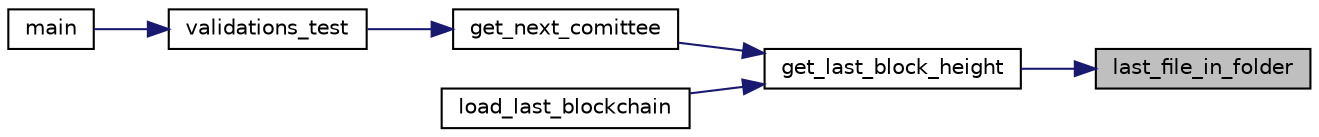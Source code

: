 digraph "last_file_in_folder"
{
 // LATEX_PDF_SIZE
  edge [fontname="Helvetica",fontsize="10",labelfontname="Helvetica",labelfontsize="10"];
  node [fontname="Helvetica",fontsize="10",shape=record];
  rankdir="RL";
  Node1 [label="last_file_in_folder",height=0.2,width=0.4,color="black", fillcolor="grey75", style="filled", fontcolor="black",tooltip="Return the last file (reverse alphabetical order) of a folder path."];
  Node1 -> Node2 [dir="back",color="midnightblue",fontsize="10",style="solid",fontname="Helvetica"];
  Node2 [label="get_last_block_height",height=0.2,width=0.4,color="black", fillcolor="white", style="filled",URL="$block_8c.html#add83a1752a104b44d130b12342762011",tooltip="Get the last block height."];
  Node2 -> Node3 [dir="back",color="midnightblue",fontsize="10",style="solid",fontname="Helvetica"];
  Node3 [label="get_next_comittee",height=0.2,width=0.4,color="black", fillcolor="white", style="filled",URL="$validators_8c.html#a46a683358e281bebc6b77b1084b05bbb",tooltip="Get the a comittee RSA public keys on a specific epoch."];
  Node3 -> Node4 [dir="back",color="midnightblue",fontsize="10",style="solid",fontname="Helvetica"];
  Node4 [label="validations_test",height=0.2,width=0.4,color="black", fillcolor="white", style="filled",URL="$validations__test_8c.html#ab838b4317c66f7c0e811c0bb3b595d2f",tooltip=" "];
  Node4 -> Node5 [dir="back",color="midnightblue",fontsize="10",style="solid",fontname="Helvetica"];
  Node5 [label="main",height=0.2,width=0.4,color="black", fillcolor="white", style="filled",URL="$unit__testing_8c.html#ae66f6b31b5ad750f1fe042a706a4e3d4",tooltip=" "];
  Node2 -> Node6 [dir="back",color="midnightblue",fontsize="10",style="solid",fontname="Helvetica"];
  Node6 [label="load_last_blockchain",height=0.2,width=0.4,color="black", fillcolor="white", style="filled",URL="$block_8c.html#a4ece7b96ab33761bf1d33f1e8b766ceb",tooltip="Load the last local blockchain chunk."];
}
